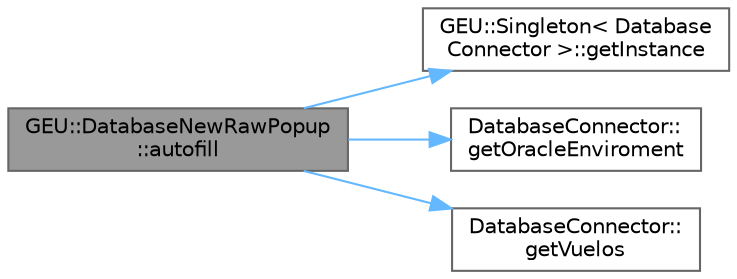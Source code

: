 digraph "GEU::DatabaseNewRawPopup::autofill"
{
 // LATEX_PDF_SIZE
  bgcolor="transparent";
  edge [fontname=Helvetica,fontsize=10,labelfontname=Helvetica,labelfontsize=10];
  node [fontname=Helvetica,fontsize=10,shape=box,height=0.2,width=0.4];
  rankdir="LR";
  Node1 [id="Node000001",label="GEU::DatabaseNewRawPopup\l::autofill",height=0.2,width=0.4,color="gray40", fillcolor="grey60", style="filled", fontcolor="black",tooltip=" "];
  Node1 -> Node2 [id="edge1_Node000001_Node000002",color="steelblue1",style="solid",tooltip=" "];
  Node2 [id="Node000002",label="GEU::Singleton\< Database\lConnector \>::getInstance",height=0.2,width=0.4,color="grey40", fillcolor="white", style="filled",URL="$d1/d01/class_g_e_u_1_1_singleton.html#a47c7e7c2110f4cc59c9ff1f5594c366e",tooltip=" "];
  Node1 -> Node3 [id="edge2_Node000001_Node000003",color="steelblue1",style="solid",tooltip=" "];
  Node3 [id="Node000003",label="DatabaseConnector::\lgetOracleEnviroment",height=0.2,width=0.4,color="grey40", fillcolor="white", style="filled",URL="$d1/d01/class_database_connector.html#ae28bab7afb35a4d51a3040efd2144cc7",tooltip=" "];
  Node1 -> Node4 [id="edge3_Node000001_Node000004",color="steelblue1",style="solid",tooltip=" "];
  Node4 [id="Node000004",label="DatabaseConnector::\lgetVuelos",height=0.2,width=0.4,color="grey40", fillcolor="white", style="filled",URL="$d1/d01/class_database_connector.html#aa501d9be228c74946830759e8f350bb2",tooltip="Obtiene un listado de todos los vuelos de la base de datos."];
}
